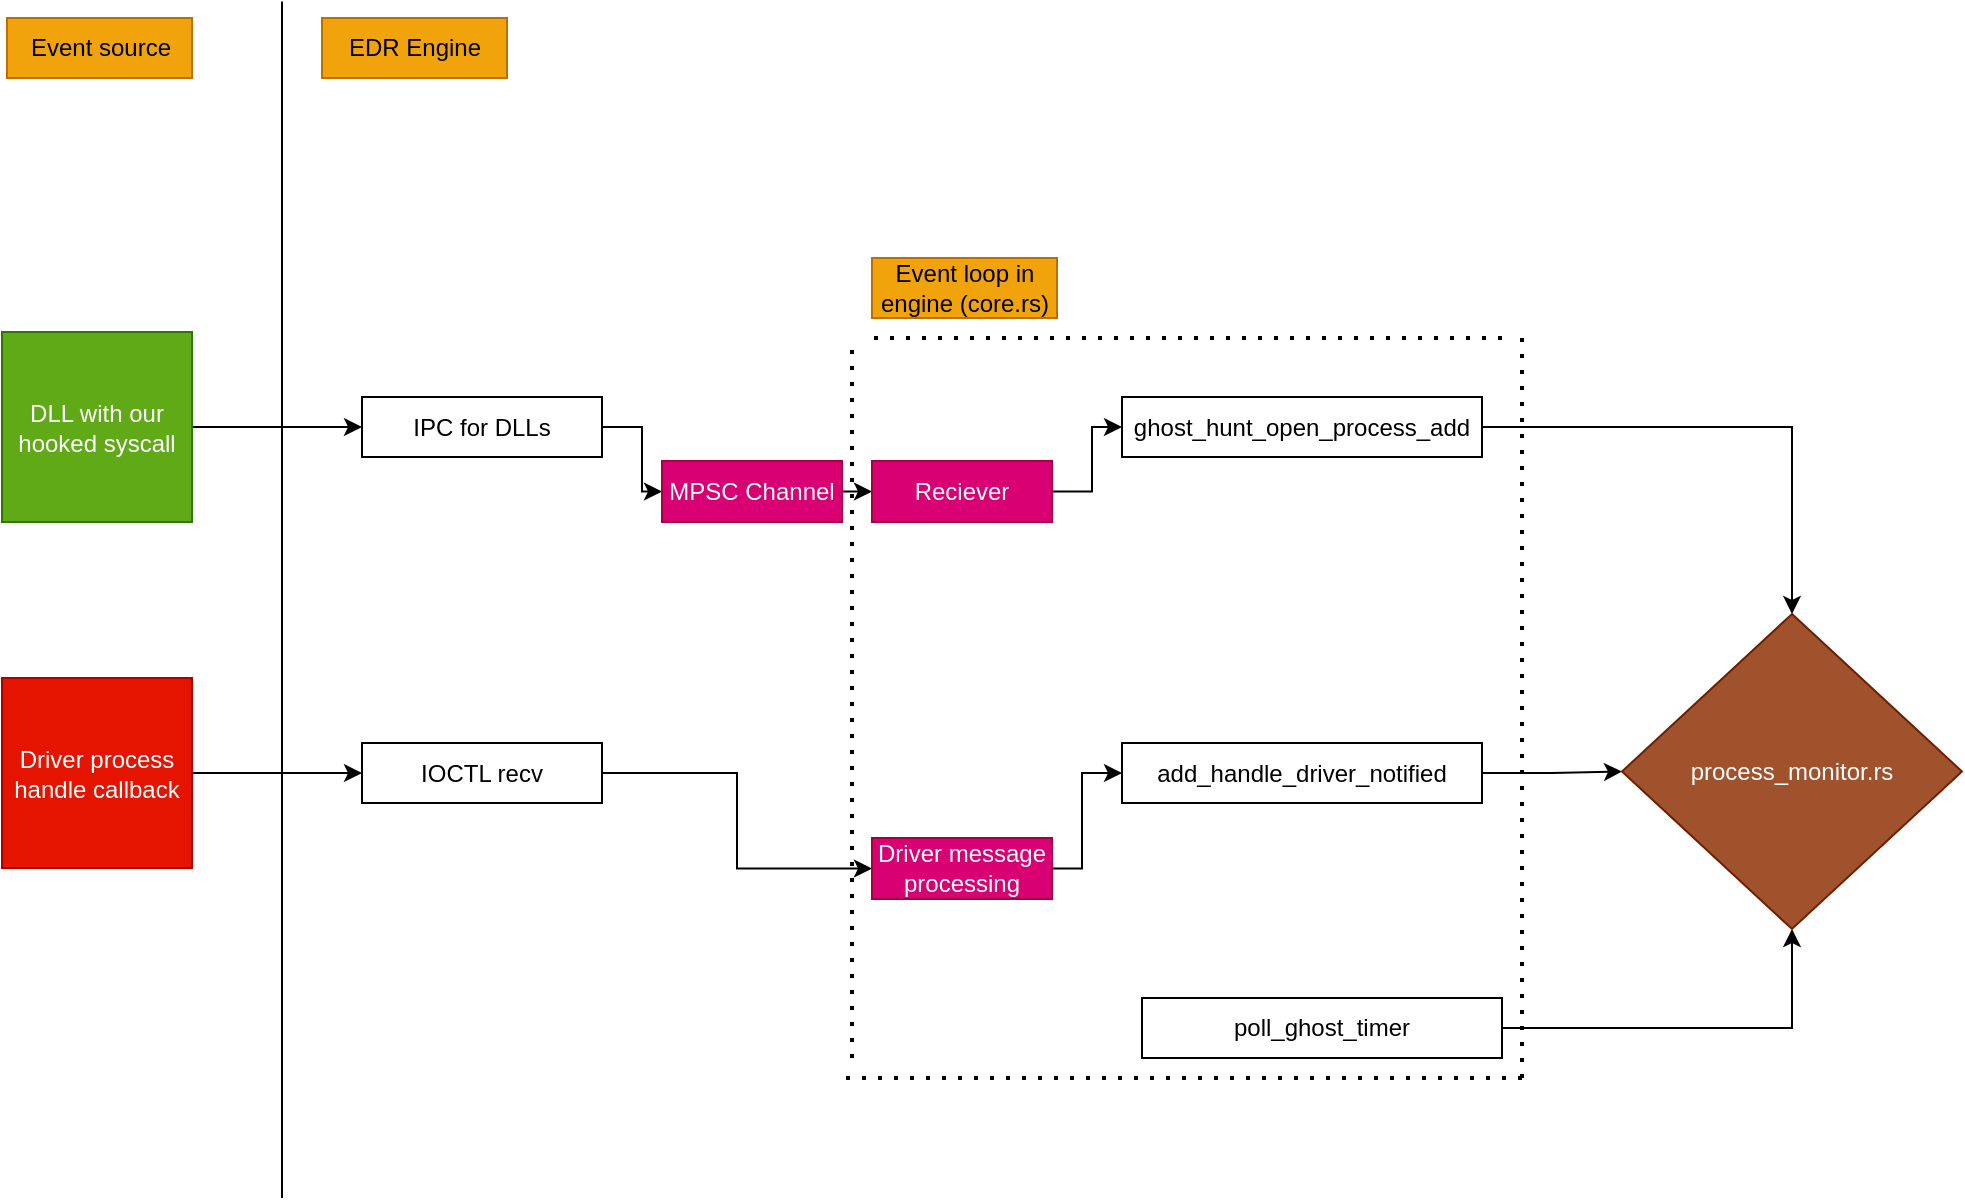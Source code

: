 <mxfile version="26.0.7">
  <diagram name="Page-1" id="2czVHm9swG73TGpmsQqm">
    <mxGraphModel dx="1728" dy="998" grid="1" gridSize="10" guides="1" tooltips="1" connect="1" arrows="1" fold="1" page="1" pageScale="1" pageWidth="1169" pageHeight="827" math="0" shadow="0">
      <root>
        <mxCell id="0" />
        <mxCell id="1" parent="0" />
        <mxCell id="zyTgSz7I7N70F11k_NIh-6" style="edgeStyle=orthogonalEdgeStyle;rounded=0;orthogonalLoop=1;jettySize=auto;html=1;exitX=1;exitY=0.5;exitDx=0;exitDy=0;entryX=0;entryY=0.5;entryDx=0;entryDy=0;" edge="1" parent="1" source="zyTgSz7I7N70F11k_NIh-1" target="zyTgSz7I7N70F11k_NIh-3">
          <mxGeometry relative="1" as="geometry" />
        </mxCell>
        <mxCell id="zyTgSz7I7N70F11k_NIh-1" value="DLL with our hooked syscall" style="whiteSpace=wrap;html=1;aspect=fixed;fillColor=#60a917;fontColor=#ffffff;strokeColor=#2D7600;" vertex="1" parent="1">
          <mxGeometry x="150" y="217" width="95" height="95" as="geometry" />
        </mxCell>
        <mxCell id="zyTgSz7I7N70F11k_NIh-8" style="edgeStyle=orthogonalEdgeStyle;rounded=0;orthogonalLoop=1;jettySize=auto;html=1;exitX=1;exitY=0.5;exitDx=0;exitDy=0;entryX=0;entryY=0.5;entryDx=0;entryDy=0;" edge="1" parent="1" source="zyTgSz7I7N70F11k_NIh-3" target="zyTgSz7I7N70F11k_NIh-7">
          <mxGeometry relative="1" as="geometry" />
        </mxCell>
        <mxCell id="zyTgSz7I7N70F11k_NIh-3" value="IPC for DLLs" style="rounded=0;whiteSpace=wrap;html=1;" vertex="1" parent="1">
          <mxGeometry x="330" y="249.5" width="120" height="30" as="geometry" />
        </mxCell>
        <mxCell id="zyTgSz7I7N70F11k_NIh-11" style="edgeStyle=orthogonalEdgeStyle;rounded=0;orthogonalLoop=1;jettySize=auto;html=1;exitX=1;exitY=0.5;exitDx=0;exitDy=0;entryX=0;entryY=0.5;entryDx=0;entryDy=0;" edge="1" parent="1" source="zyTgSz7I7N70F11k_NIh-7" target="zyTgSz7I7N70F11k_NIh-10">
          <mxGeometry relative="1" as="geometry" />
        </mxCell>
        <mxCell id="zyTgSz7I7N70F11k_NIh-7" value="MPSC Channel" style="rounded=0;whiteSpace=wrap;html=1;fillColor=#d80073;fontColor=#ffffff;strokeColor=#A50040;" vertex="1" parent="1">
          <mxGeometry x="480" y="281.5" width="90" height="30.5" as="geometry" />
        </mxCell>
        <mxCell id="zyTgSz7I7N70F11k_NIh-9" value="" style="endArrow=none;html=1;rounded=0;" edge="1" parent="1">
          <mxGeometry width="50" height="50" relative="1" as="geometry">
            <mxPoint x="290" y="650" as="sourcePoint" />
            <mxPoint x="290" y="51.75" as="targetPoint" />
          </mxGeometry>
        </mxCell>
        <mxCell id="zyTgSz7I7N70F11k_NIh-13" style="edgeStyle=orthogonalEdgeStyle;rounded=0;orthogonalLoop=1;jettySize=auto;html=1;exitX=1;exitY=0.5;exitDx=0;exitDy=0;entryX=0;entryY=0.5;entryDx=0;entryDy=0;" edge="1" parent="1" source="zyTgSz7I7N70F11k_NIh-10" target="zyTgSz7I7N70F11k_NIh-12">
          <mxGeometry relative="1" as="geometry">
            <mxPoint x="680" y="296.571" as="targetPoint" />
          </mxGeometry>
        </mxCell>
        <mxCell id="zyTgSz7I7N70F11k_NIh-10" value="Reciever" style="rounded=0;whiteSpace=wrap;html=1;fillColor=#d80073;fontColor=#ffffff;strokeColor=#A50040;" vertex="1" parent="1">
          <mxGeometry x="585" y="281.5" width="90" height="30.5" as="geometry" />
        </mxCell>
        <mxCell id="zyTgSz7I7N70F11k_NIh-12" value="ghost_hunt_open_process_add" style="rounded=0;whiteSpace=wrap;html=1;" vertex="1" parent="1">
          <mxGeometry x="710" y="249.5" width="180" height="30" as="geometry" />
        </mxCell>
        <mxCell id="zyTgSz7I7N70F11k_NIh-18" style="edgeStyle=orthogonalEdgeStyle;rounded=0;orthogonalLoop=1;jettySize=auto;html=1;exitX=1;exitY=0.5;exitDx=0;exitDy=0;entryX=0;entryY=0.5;entryDx=0;entryDy=0;" edge="1" parent="1" source="zyTgSz7I7N70F11k_NIh-14" target="zyTgSz7I7N70F11k_NIh-17">
          <mxGeometry relative="1" as="geometry" />
        </mxCell>
        <mxCell id="zyTgSz7I7N70F11k_NIh-14" value="Driver process handle callback" style="whiteSpace=wrap;html=1;aspect=fixed;fillColor=#e51400;fontColor=#ffffff;strokeColor=#B20000;" vertex="1" parent="1">
          <mxGeometry x="150" y="390" width="95" height="95" as="geometry" />
        </mxCell>
        <mxCell id="zyTgSz7I7N70F11k_NIh-15" value="Event source" style="text;html=1;align=center;verticalAlign=middle;whiteSpace=wrap;rounded=0;fillColor=#f0a30a;fontColor=#000000;strokeColor=#BD7000;" vertex="1" parent="1">
          <mxGeometry x="152.5" y="60" width="92.5" height="30" as="geometry" />
        </mxCell>
        <mxCell id="zyTgSz7I7N70F11k_NIh-16" value="EDR Engine" style="text;html=1;align=center;verticalAlign=middle;whiteSpace=wrap;rounded=0;fillColor=#f0a30a;fontColor=#000000;strokeColor=#BD7000;" vertex="1" parent="1">
          <mxGeometry x="310" y="60" width="92.5" height="30" as="geometry" />
        </mxCell>
        <mxCell id="zyTgSz7I7N70F11k_NIh-23" style="edgeStyle=orthogonalEdgeStyle;rounded=0;orthogonalLoop=1;jettySize=auto;html=1;exitX=1;exitY=0.5;exitDx=0;exitDy=0;entryX=0;entryY=0.5;entryDx=0;entryDy=0;" edge="1" parent="1" source="zyTgSz7I7N70F11k_NIh-17" target="zyTgSz7I7N70F11k_NIh-22">
          <mxGeometry relative="1" as="geometry" />
        </mxCell>
        <mxCell id="zyTgSz7I7N70F11k_NIh-17" value="IOCTL recv" style="rounded=0;whiteSpace=wrap;html=1;" vertex="1" parent="1">
          <mxGeometry x="330" y="422.5" width="120" height="30" as="geometry" />
        </mxCell>
        <mxCell id="zyTgSz7I7N70F11k_NIh-33" style="edgeStyle=orthogonalEdgeStyle;rounded=0;orthogonalLoop=1;jettySize=auto;html=1;exitX=1;exitY=0.5;exitDx=0;exitDy=0;entryX=0;entryY=0.5;entryDx=0;entryDy=0;" edge="1" parent="1" source="zyTgSz7I7N70F11k_NIh-20" target="zyTgSz7I7N70F11k_NIh-31">
          <mxGeometry relative="1" as="geometry" />
        </mxCell>
        <mxCell id="zyTgSz7I7N70F11k_NIh-20" value="add_handle_driver_notified" style="rounded=0;whiteSpace=wrap;html=1;" vertex="1" parent="1">
          <mxGeometry x="710" y="422.5" width="180" height="30" as="geometry" />
        </mxCell>
        <mxCell id="zyTgSz7I7N70F11k_NIh-24" style="edgeStyle=orthogonalEdgeStyle;rounded=0;orthogonalLoop=1;jettySize=auto;html=1;exitX=1;exitY=0.5;exitDx=0;exitDy=0;entryX=0;entryY=0.5;entryDx=0;entryDy=0;" edge="1" parent="1" source="zyTgSz7I7N70F11k_NIh-22" target="zyTgSz7I7N70F11k_NIh-20">
          <mxGeometry relative="1" as="geometry">
            <Array as="points">
              <mxPoint x="690" y="485" />
              <mxPoint x="690" y="437" />
            </Array>
          </mxGeometry>
        </mxCell>
        <mxCell id="zyTgSz7I7N70F11k_NIh-22" value="Driver message processing" style="rounded=0;whiteSpace=wrap;html=1;fillColor=#d80073;fontColor=#ffffff;strokeColor=#A50040;" vertex="1" parent="1">
          <mxGeometry x="585" y="470" width="90" height="30.5" as="geometry" />
        </mxCell>
        <mxCell id="zyTgSz7I7N70F11k_NIh-25" value="" style="endArrow=none;dashed=1;html=1;dashPattern=1 3;strokeWidth=2;rounded=0;" edge="1" parent="1">
          <mxGeometry width="50" height="50" relative="1" as="geometry">
            <mxPoint x="575" y="580" as="sourcePoint" />
            <mxPoint x="575" y="220" as="targetPoint" />
          </mxGeometry>
        </mxCell>
        <mxCell id="zyTgSz7I7N70F11k_NIh-26" value="" style="endArrow=none;dashed=1;html=1;dashPattern=1 3;strokeWidth=2;rounded=0;" edge="1" parent="1">
          <mxGeometry width="50" height="50" relative="1" as="geometry">
            <mxPoint x="900" y="220" as="sourcePoint" />
            <mxPoint x="580" y="220" as="targetPoint" />
          </mxGeometry>
        </mxCell>
        <mxCell id="zyTgSz7I7N70F11k_NIh-27" value="" style="endArrow=none;dashed=1;html=1;dashPattern=1 3;strokeWidth=2;rounded=0;" edge="1" parent="1">
          <mxGeometry width="50" height="50" relative="1" as="geometry">
            <mxPoint x="910" y="590" as="sourcePoint" />
            <mxPoint x="910" y="217" as="targetPoint" />
          </mxGeometry>
        </mxCell>
        <mxCell id="zyTgSz7I7N70F11k_NIh-28" value="" style="endArrow=none;dashed=1;html=1;dashPattern=1 3;strokeWidth=2;rounded=0;" edge="1" parent="1">
          <mxGeometry width="50" height="50" relative="1" as="geometry">
            <mxPoint x="910" y="590" as="sourcePoint" />
            <mxPoint x="570" y="590" as="targetPoint" />
          </mxGeometry>
        </mxCell>
        <mxCell id="zyTgSz7I7N70F11k_NIh-29" value="Event loop in engine (core.rs)" style="text;html=1;align=center;verticalAlign=middle;whiteSpace=wrap;rounded=0;fillColor=#f0a30a;fontColor=#000000;strokeColor=#BD7000;" vertex="1" parent="1">
          <mxGeometry x="585" y="180" width="92.5" height="30" as="geometry" />
        </mxCell>
        <mxCell id="zyTgSz7I7N70F11k_NIh-34" style="edgeStyle=orthogonalEdgeStyle;rounded=0;orthogonalLoop=1;jettySize=auto;html=1;exitX=1;exitY=0.5;exitDx=0;exitDy=0;entryX=0.5;entryY=1;entryDx=0;entryDy=0;" edge="1" parent="1" source="zyTgSz7I7N70F11k_NIh-30" target="zyTgSz7I7N70F11k_NIh-31">
          <mxGeometry relative="1" as="geometry" />
        </mxCell>
        <mxCell id="zyTgSz7I7N70F11k_NIh-30" value="poll_ghost_timer" style="rounded=0;whiteSpace=wrap;html=1;" vertex="1" parent="1">
          <mxGeometry x="720" y="550" width="180" height="30" as="geometry" />
        </mxCell>
        <mxCell id="zyTgSz7I7N70F11k_NIh-31" value="process_monitor.rs" style="rhombus;whiteSpace=wrap;html=1;fillColor=#a0522d;fontColor=#ffffff;strokeColor=#6D1F00;" vertex="1" parent="1">
          <mxGeometry x="960" y="358" width="170" height="157.5" as="geometry" />
        </mxCell>
        <mxCell id="zyTgSz7I7N70F11k_NIh-32" style="edgeStyle=orthogonalEdgeStyle;rounded=0;orthogonalLoop=1;jettySize=auto;html=1;exitX=1;exitY=0.5;exitDx=0;exitDy=0;entryX=0.5;entryY=0;entryDx=0;entryDy=0;" edge="1" parent="1" source="zyTgSz7I7N70F11k_NIh-12" target="zyTgSz7I7N70F11k_NIh-31">
          <mxGeometry relative="1" as="geometry">
            <mxPoint x="1044" y="330" as="targetPoint" />
          </mxGeometry>
        </mxCell>
      </root>
    </mxGraphModel>
  </diagram>
</mxfile>
